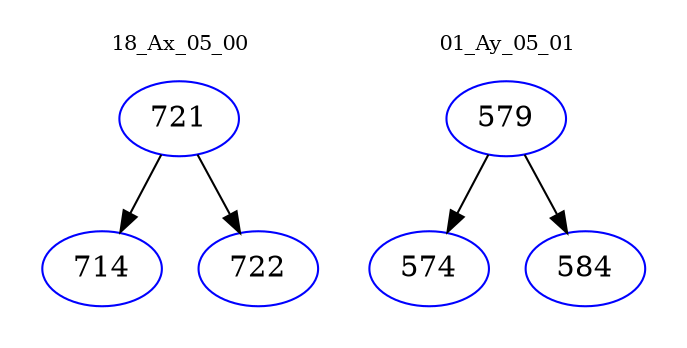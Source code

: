 digraph{
subgraph cluster_0 {
color = white
label = "18_Ax_05_00";
fontsize=10;
T0_721 [label="721", color="blue"]
T0_721 -> T0_714 [color="black"]
T0_714 [label="714", color="blue"]
T0_721 -> T0_722 [color="black"]
T0_722 [label="722", color="blue"]
}
subgraph cluster_1 {
color = white
label = "01_Ay_05_01";
fontsize=10;
T1_579 [label="579", color="blue"]
T1_579 -> T1_574 [color="black"]
T1_574 [label="574", color="blue"]
T1_579 -> T1_584 [color="black"]
T1_584 [label="584", color="blue"]
}
}
